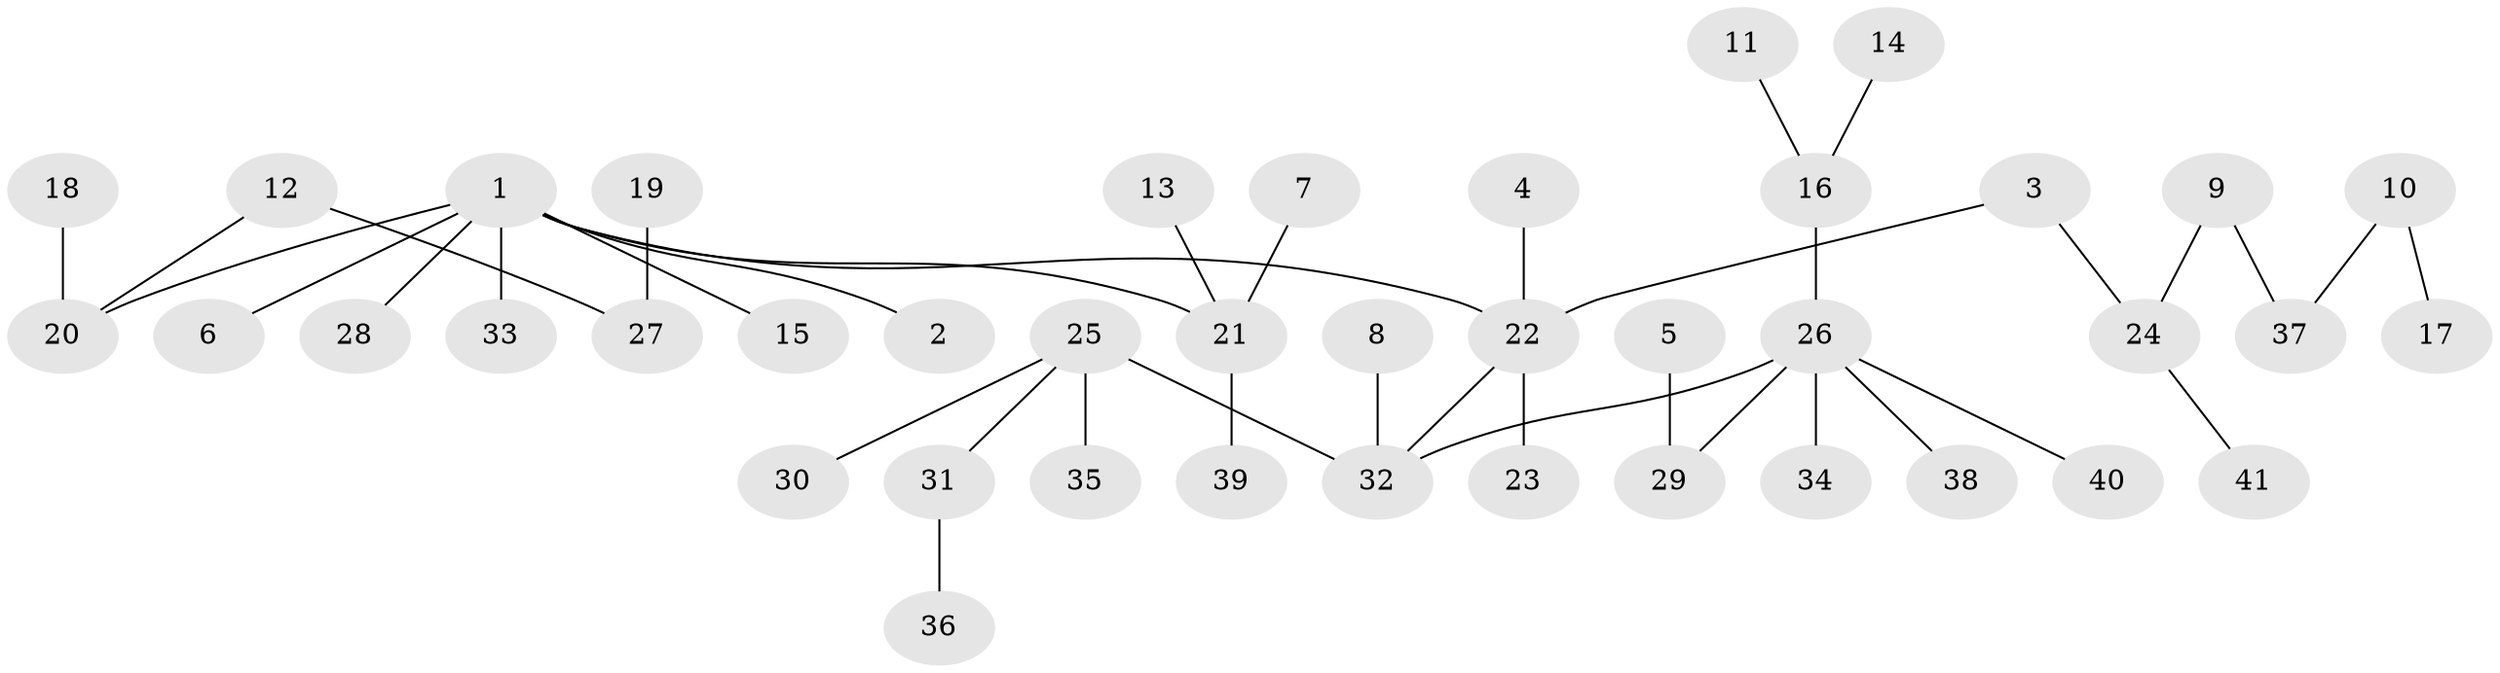 // original degree distribution, {5: 0.04938271604938271, 6: 0.024691358024691357, 1: 0.5061728395061729, 4: 0.07407407407407407, 2: 0.25925925925925924, 3: 0.08641975308641975}
// Generated by graph-tools (version 1.1) at 2025/26/03/09/25 03:26:27]
// undirected, 41 vertices, 40 edges
graph export_dot {
graph [start="1"]
  node [color=gray90,style=filled];
  1;
  2;
  3;
  4;
  5;
  6;
  7;
  8;
  9;
  10;
  11;
  12;
  13;
  14;
  15;
  16;
  17;
  18;
  19;
  20;
  21;
  22;
  23;
  24;
  25;
  26;
  27;
  28;
  29;
  30;
  31;
  32;
  33;
  34;
  35;
  36;
  37;
  38;
  39;
  40;
  41;
  1 -- 2 [weight=1.0];
  1 -- 6 [weight=1.0];
  1 -- 15 [weight=1.0];
  1 -- 20 [weight=1.0];
  1 -- 21 [weight=1.0];
  1 -- 22 [weight=1.0];
  1 -- 28 [weight=1.0];
  1 -- 33 [weight=1.0];
  3 -- 22 [weight=1.0];
  3 -- 24 [weight=1.0];
  4 -- 22 [weight=1.0];
  5 -- 29 [weight=1.0];
  7 -- 21 [weight=1.0];
  8 -- 32 [weight=1.0];
  9 -- 24 [weight=1.0];
  9 -- 37 [weight=1.0];
  10 -- 17 [weight=1.0];
  10 -- 37 [weight=1.0];
  11 -- 16 [weight=1.0];
  12 -- 20 [weight=1.0];
  12 -- 27 [weight=1.0];
  13 -- 21 [weight=1.0];
  14 -- 16 [weight=1.0];
  16 -- 26 [weight=1.0];
  18 -- 20 [weight=1.0];
  19 -- 27 [weight=1.0];
  21 -- 39 [weight=1.0];
  22 -- 23 [weight=1.0];
  22 -- 32 [weight=1.0];
  24 -- 41 [weight=1.0];
  25 -- 30 [weight=1.0];
  25 -- 31 [weight=1.0];
  25 -- 32 [weight=1.0];
  25 -- 35 [weight=1.0];
  26 -- 29 [weight=1.0];
  26 -- 32 [weight=1.0];
  26 -- 34 [weight=1.0];
  26 -- 38 [weight=1.0];
  26 -- 40 [weight=1.0];
  31 -- 36 [weight=1.0];
}
